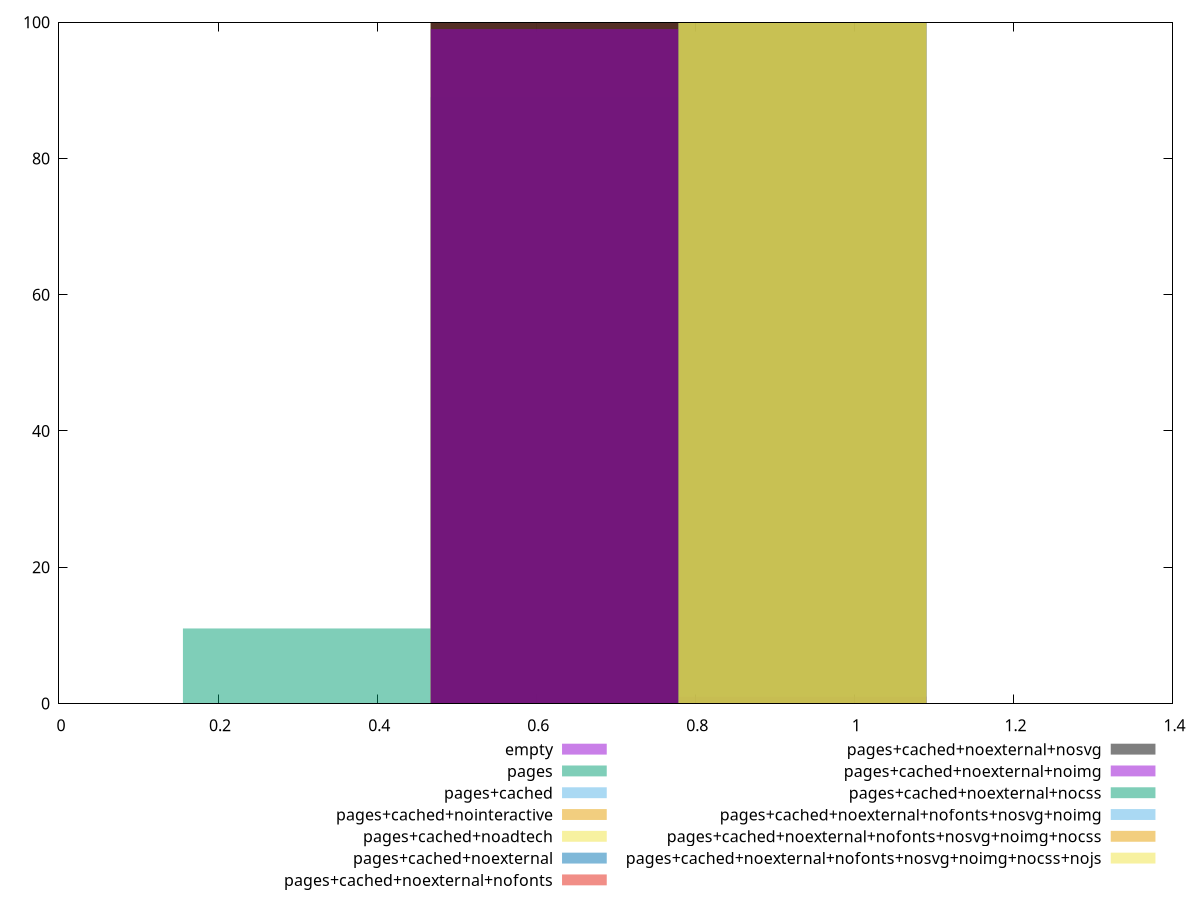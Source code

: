 reset
set terminal svg size 640, 610 enhanced background rgb 'white'
set output "report_00007_2020-12-11T15:55:29.892Z/meta/score/comparison/histogram/all_raw.svg"

$empty <<EOF
0.9348206539824466 100
EOF

$pages <<EOF
0.31160688466081554 11
0.6232137693216311 89
EOF

$pagesCached <<EOF
0.6232137693216311 100
EOF

$pagesCachedNointeractive <<EOF
0.6232137693216311 100
EOF

$pagesCachedNoadtech <<EOF
0.6232137693216311 100
EOF

$pagesCachedNoexternal <<EOF
0.6232137693216311 100
EOF

$pagesCachedNoexternalNofonts <<EOF
0.6232137693216311 100
EOF

$pagesCachedNoexternalNosvg <<EOF
0.6232137693216311 100
EOF

$pagesCachedNoexternalNoimg <<EOF
0.6232137693216311 99
0.9348206539824466 1
EOF

$pagesCachedNoexternalNocss <<EOF
0.9348206539824466 100
EOF

$pagesCachedNoexternalNofontsNosvgNoimg <<EOF
0.9348206539824466 100
EOF

$pagesCachedNoexternalNofontsNosvgNoimgNocss <<EOF
0.9348206539824466 100
EOF

$pagesCachedNoexternalNofontsNosvgNoimgNocssNojs <<EOF
0.9348206539824466 100
EOF

set key outside below
set boxwidth 0.31160688466081554
set yrange [0:100]
set style fill transparent solid 0.5 noborder

plot \
  $empty title "empty" with boxes, \
  $pages title "pages" with boxes, \
  $pagesCached title "pages+cached" with boxes, \
  $pagesCachedNointeractive title "pages+cached+nointeractive" with boxes, \
  $pagesCachedNoadtech title "pages+cached+noadtech" with boxes, \
  $pagesCachedNoexternal title "pages+cached+noexternal" with boxes, \
  $pagesCachedNoexternalNofonts title "pages+cached+noexternal+nofonts" with boxes, \
  $pagesCachedNoexternalNosvg title "pages+cached+noexternal+nosvg" with boxes, \
  $pagesCachedNoexternalNoimg title "pages+cached+noexternal+noimg" with boxes, \
  $pagesCachedNoexternalNocss title "pages+cached+noexternal+nocss" with boxes, \
  $pagesCachedNoexternalNofontsNosvgNoimg title "pages+cached+noexternal+nofonts+nosvg+noimg" with boxes, \
  $pagesCachedNoexternalNofontsNosvgNoimgNocss title "pages+cached+noexternal+nofonts+nosvg+noimg+nocss" with boxes, \
  $pagesCachedNoexternalNofontsNosvgNoimgNocssNojs title "pages+cached+noexternal+nofonts+nosvg+noimg+nocss+nojs" with boxes, \


reset